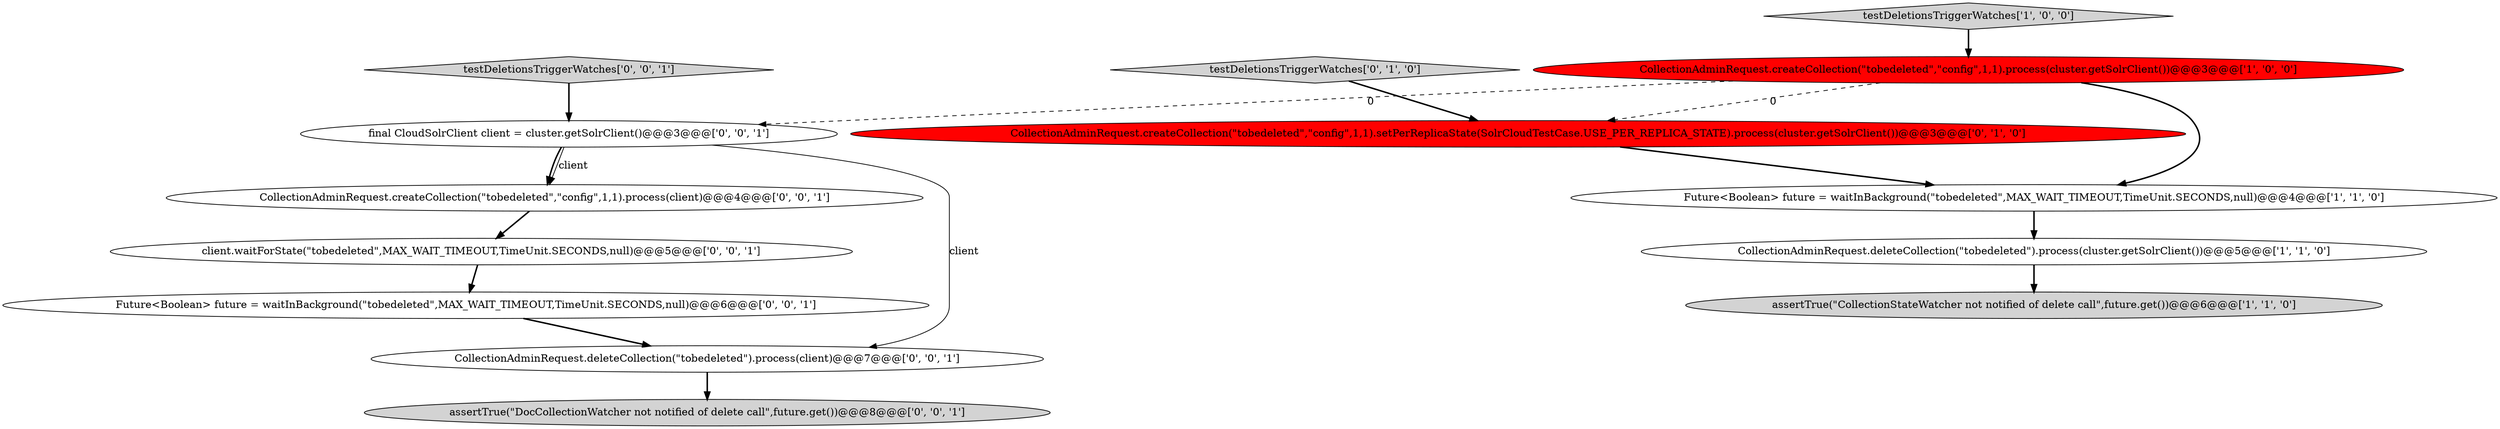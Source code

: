 digraph {
9 [style = filled, label = "final CloudSolrClient client = cluster.getSolrClient()@@@3@@@['0', '0', '1']", fillcolor = white, shape = ellipse image = "AAA0AAABBB3BBB"];
7 [style = filled, label = "CollectionAdminRequest.createCollection(\"tobedeleted\",\"config\",1,1).process(client)@@@4@@@['0', '0', '1']", fillcolor = white, shape = ellipse image = "AAA0AAABBB3BBB"];
5 [style = filled, label = "CollectionAdminRequest.createCollection(\"tobedeleted\",\"config\",1,1).setPerReplicaState(SolrCloudTestCase.USE_PER_REPLICA_STATE).process(cluster.getSolrClient())@@@3@@@['0', '1', '0']", fillcolor = red, shape = ellipse image = "AAA1AAABBB2BBB"];
13 [style = filled, label = "assertTrue(\"DocCollectionWatcher not notified of delete call\",future.get())@@@8@@@['0', '0', '1']", fillcolor = lightgray, shape = ellipse image = "AAA0AAABBB3BBB"];
6 [style = filled, label = "testDeletionsTriggerWatches['0', '1', '0']", fillcolor = lightgray, shape = diamond image = "AAA0AAABBB2BBB"];
10 [style = filled, label = "testDeletionsTriggerWatches['0', '0', '1']", fillcolor = lightgray, shape = diamond image = "AAA0AAABBB3BBB"];
0 [style = filled, label = "CollectionAdminRequest.createCollection(\"tobedeleted\",\"config\",1,1).process(cluster.getSolrClient())@@@3@@@['1', '0', '0']", fillcolor = red, shape = ellipse image = "AAA1AAABBB1BBB"];
8 [style = filled, label = "CollectionAdminRequest.deleteCollection(\"tobedeleted\").process(client)@@@7@@@['0', '0', '1']", fillcolor = white, shape = ellipse image = "AAA0AAABBB3BBB"];
11 [style = filled, label = "client.waitForState(\"tobedeleted\",MAX_WAIT_TIMEOUT,TimeUnit.SECONDS,null)@@@5@@@['0', '0', '1']", fillcolor = white, shape = ellipse image = "AAA0AAABBB3BBB"];
12 [style = filled, label = "Future<Boolean> future = waitInBackground(\"tobedeleted\",MAX_WAIT_TIMEOUT,TimeUnit.SECONDS,null)@@@6@@@['0', '0', '1']", fillcolor = white, shape = ellipse image = "AAA0AAABBB3BBB"];
1 [style = filled, label = "CollectionAdminRequest.deleteCollection(\"tobedeleted\").process(cluster.getSolrClient())@@@5@@@['1', '1', '0']", fillcolor = white, shape = ellipse image = "AAA0AAABBB1BBB"];
4 [style = filled, label = "testDeletionsTriggerWatches['1', '0', '0']", fillcolor = lightgray, shape = diamond image = "AAA0AAABBB1BBB"];
2 [style = filled, label = "Future<Boolean> future = waitInBackground(\"tobedeleted\",MAX_WAIT_TIMEOUT,TimeUnit.SECONDS,null)@@@4@@@['1', '1', '0']", fillcolor = white, shape = ellipse image = "AAA0AAABBB1BBB"];
3 [style = filled, label = "assertTrue(\"CollectionStateWatcher not notified of delete call\",future.get())@@@6@@@['1', '1', '0']", fillcolor = lightgray, shape = ellipse image = "AAA0AAABBB1BBB"];
1->3 [style = bold, label=""];
9->7 [style = solid, label="client"];
6->5 [style = bold, label=""];
5->2 [style = bold, label=""];
10->9 [style = bold, label=""];
11->12 [style = bold, label=""];
7->11 [style = bold, label=""];
0->9 [style = dashed, label="0"];
0->5 [style = dashed, label="0"];
9->7 [style = bold, label=""];
12->8 [style = bold, label=""];
2->1 [style = bold, label=""];
8->13 [style = bold, label=""];
4->0 [style = bold, label=""];
0->2 [style = bold, label=""];
9->8 [style = solid, label="client"];
}
